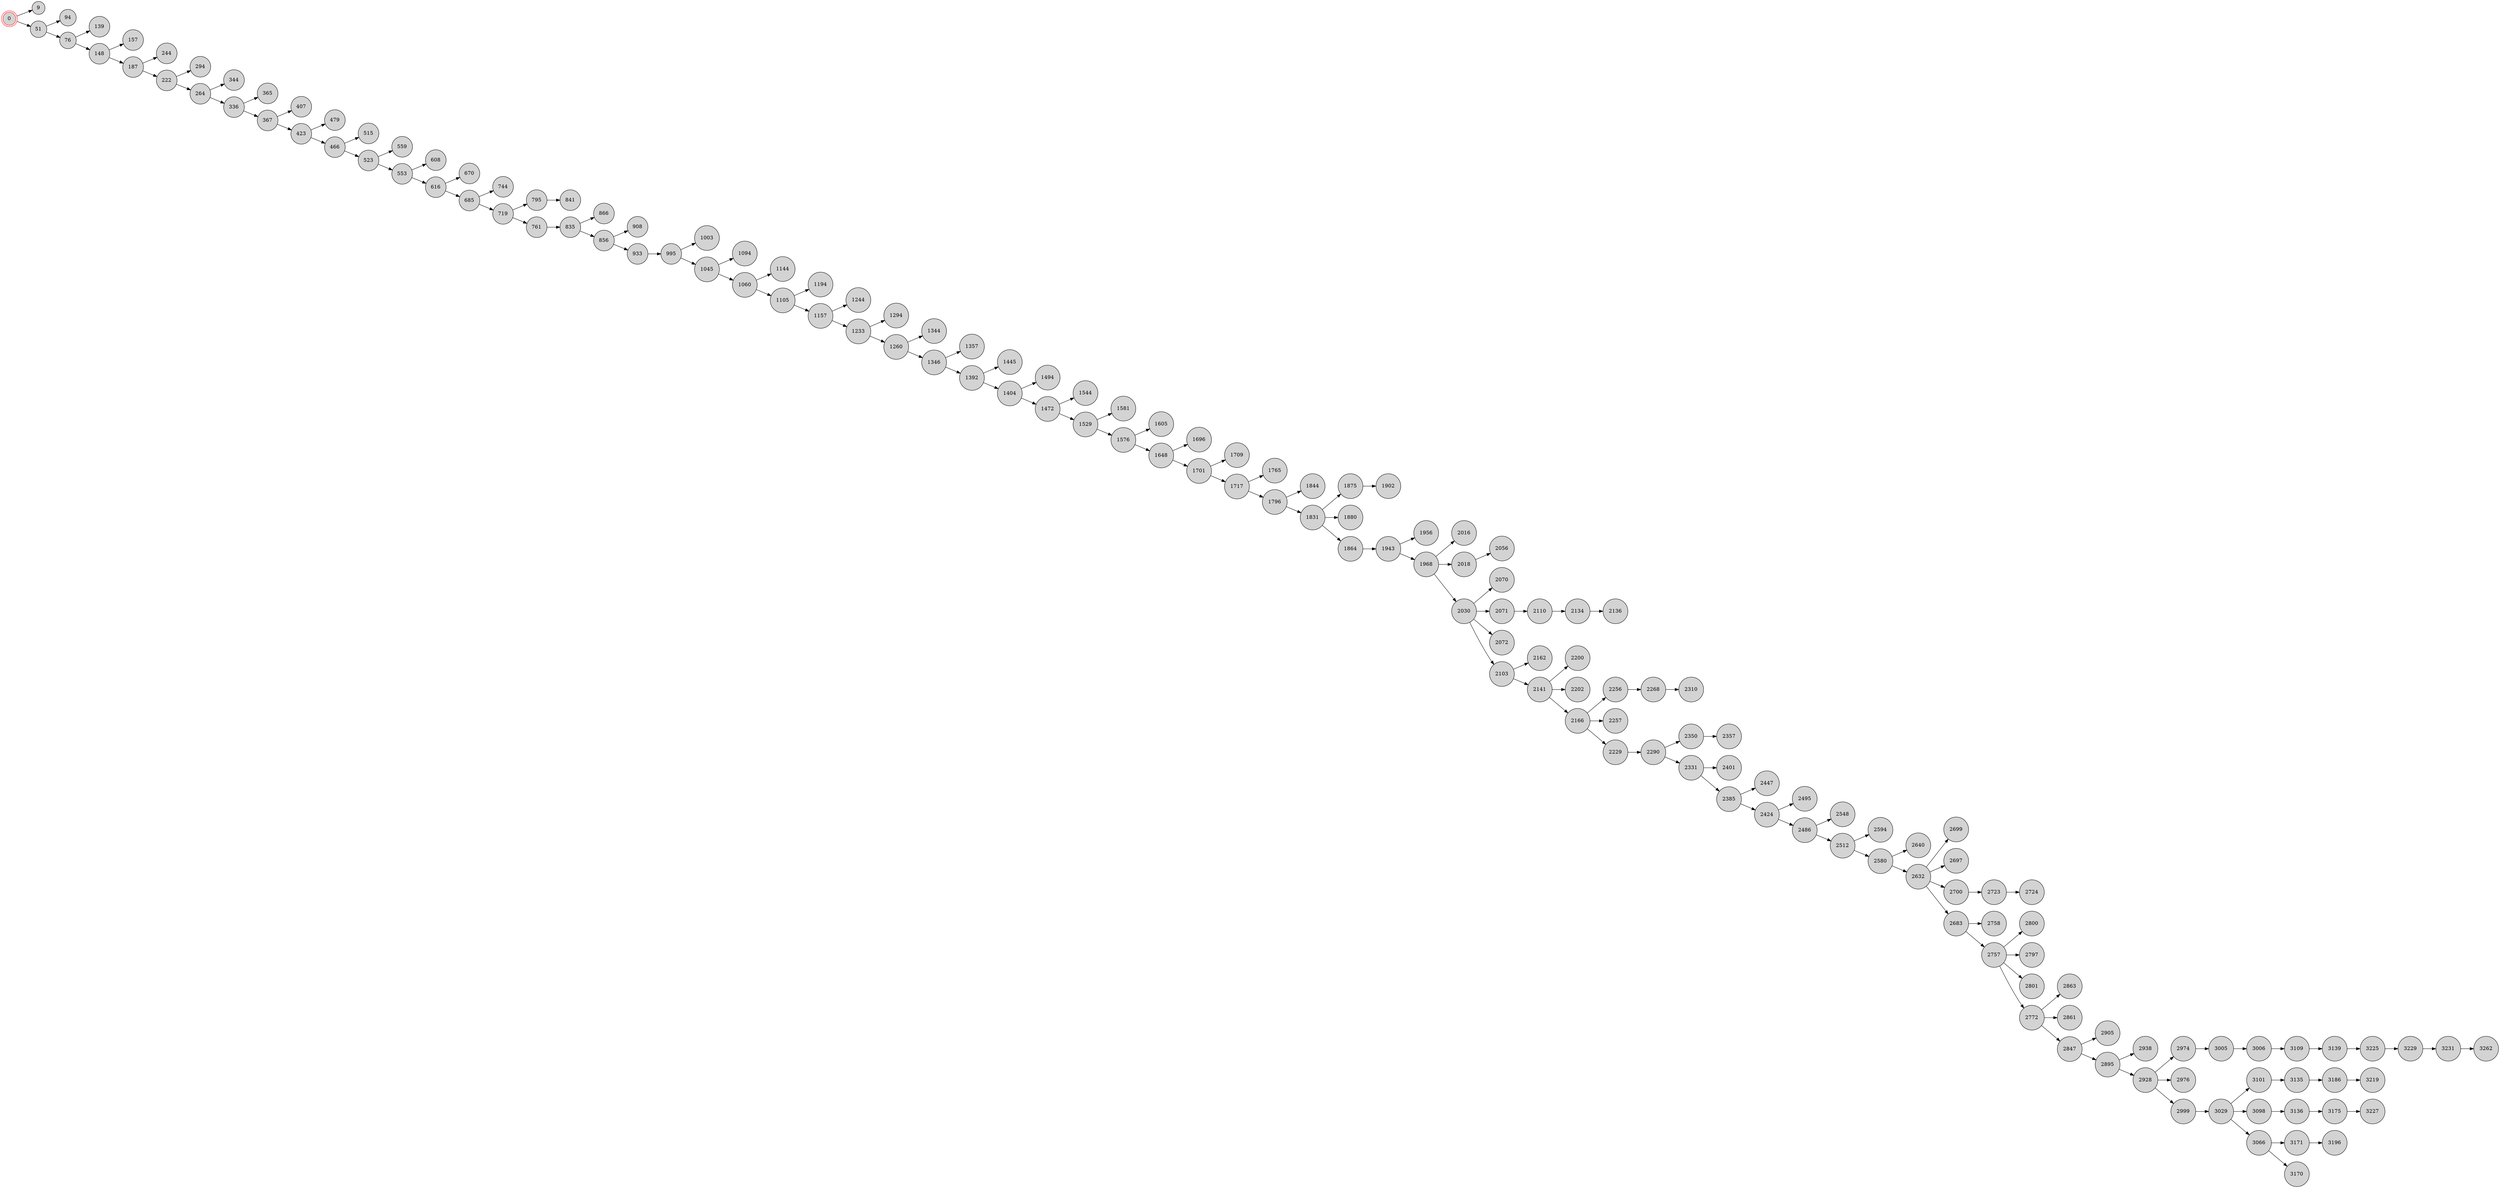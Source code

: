 digraph BlockchainTree {
    rankdir=LR;
    node [shape=circle, style=filled, fillcolor=lightgray];

    0 [shape=doublecircle, color=red];
    0 -> 9;
    0 -> 51;
    51 -> 94;
    51 -> 76;
    76 -> 139;
    76 -> 148;
    148 -> 157;
    148 -> 187;
    187 -> 244;
    187 -> 222;
    222 -> 294;
    222 -> 264;
    264 -> 344;
    264 -> 336;
    336 -> 365;
    336 -> 367;
    367 -> 407;
    367 -> 423;
    423 -> 479;
    423 -> 466;
    466 -> 515;
    466 -> 523;
    523 -> 559;
    523 -> 553;
    553 -> 608;
    553 -> 616;
    616 -> 670;
    616 -> 685;
    685 -> 744;
    685 -> 719;
    719 -> 795;
    795 -> 841;
    719 -> 761;
    761 -> 835;
    835 -> 866;
    835 -> 856;
    856 -> 908;
    856 -> 933;
    933 -> 995;
    995 -> 1003;
    995 -> 1045;
    1045 -> 1094;
    1045 -> 1060;
    1060 -> 1144;
    1060 -> 1105;
    1105 -> 1194;
    1105 -> 1157;
    1157 -> 1244;
    1157 -> 1233;
    1233 -> 1294;
    1233 -> 1260;
    1260 -> 1344;
    1260 -> 1346;
    1346 -> 1357;
    1346 -> 1392;
    1392 -> 1445;
    1392 -> 1404;
    1404 -> 1494;
    1404 -> 1472;
    1472 -> 1544;
    1472 -> 1529;
    1529 -> 1581;
    1529 -> 1576;
    1576 -> 1605;
    1576 -> 1648;
    1648 -> 1696;
    1648 -> 1701;
    1701 -> 1709;
    1701 -> 1717;
    1717 -> 1765;
    1717 -> 1796;
    1796 -> 1844;
    1796 -> 1831;
    1831 -> 1875;
    1875 -> 1902;
    1831 -> 1880;
    1831 -> 1864;
    1864 -> 1943;
    1943 -> 1956;
    1943 -> 1968;
    1968 -> 2016;
    1968 -> 2018;
    1968 -> 2030;
    2030 -> 2070;
    2030 -> 2071;
    2018 -> 2056;
    2030 -> 2072;
    2071 -> 2110;
    2110 -> 2134;
    2030 -> 2103;
    2103 -> 2162;
    2103 -> 2141;
    2141 -> 2200;
    2141 -> 2202;
    2141 -> 2166;
    2166 -> 2256;
    2134 -> 2136;
    2256 -> 2268;
    2166 -> 2257;
    2166 -> 2229;
    2268 -> 2310;
    2229 -> 2290;
    2290 -> 2350;
    2350 -> 2357;
    2290 -> 2331;
    2331 -> 2401;
    2331 -> 2385;
    2385 -> 2447;
    2385 -> 2424;
    2424 -> 2495;
    2424 -> 2486;
    2486 -> 2548;
    2486 -> 2512;
    2512 -> 2594;
    2512 -> 2580;
    2580 -> 2640;
    2580 -> 2632;
    2632 -> 2699;
    2632 -> 2697;
    2632 -> 2700;
    2700 -> 2723;
    2632 -> 2683;
    2683 -> 2758;
    2683 -> 2757;
    2757 -> 2800;
    2723 -> 2724;
    2757 -> 2797;
    2757 -> 2801;
    2757 -> 2772;
    2772 -> 2863;
    2772 -> 2861;
    2772 -> 2847;
    2847 -> 2905;
    2847 -> 2895;
    2895 -> 2938;
    2895 -> 2928;
    2928 -> 2974;
    2974 -> 3005;
    3005 -> 3006;
    2928 -> 2976;
    2928 -> 2999;
    2999 -> 3029;
    3006 -> 3109;
    3029 -> 3101;
    3029 -> 3098;
    3109 -> 3139;
    3029 -> 3066;
    3098 -> 3136;
    3101 -> 3135;
    3066 -> 3171;
    3135 -> 3186;
    3139 -> 3225;
    3136 -> 3175;
    3225 -> 3229;
    3229 -> 3231;
    3175 -> 3227;
    3186 -> 3219;
    3066 -> 3170;
    3171 -> 3196;
    3231 -> 3262;
}
